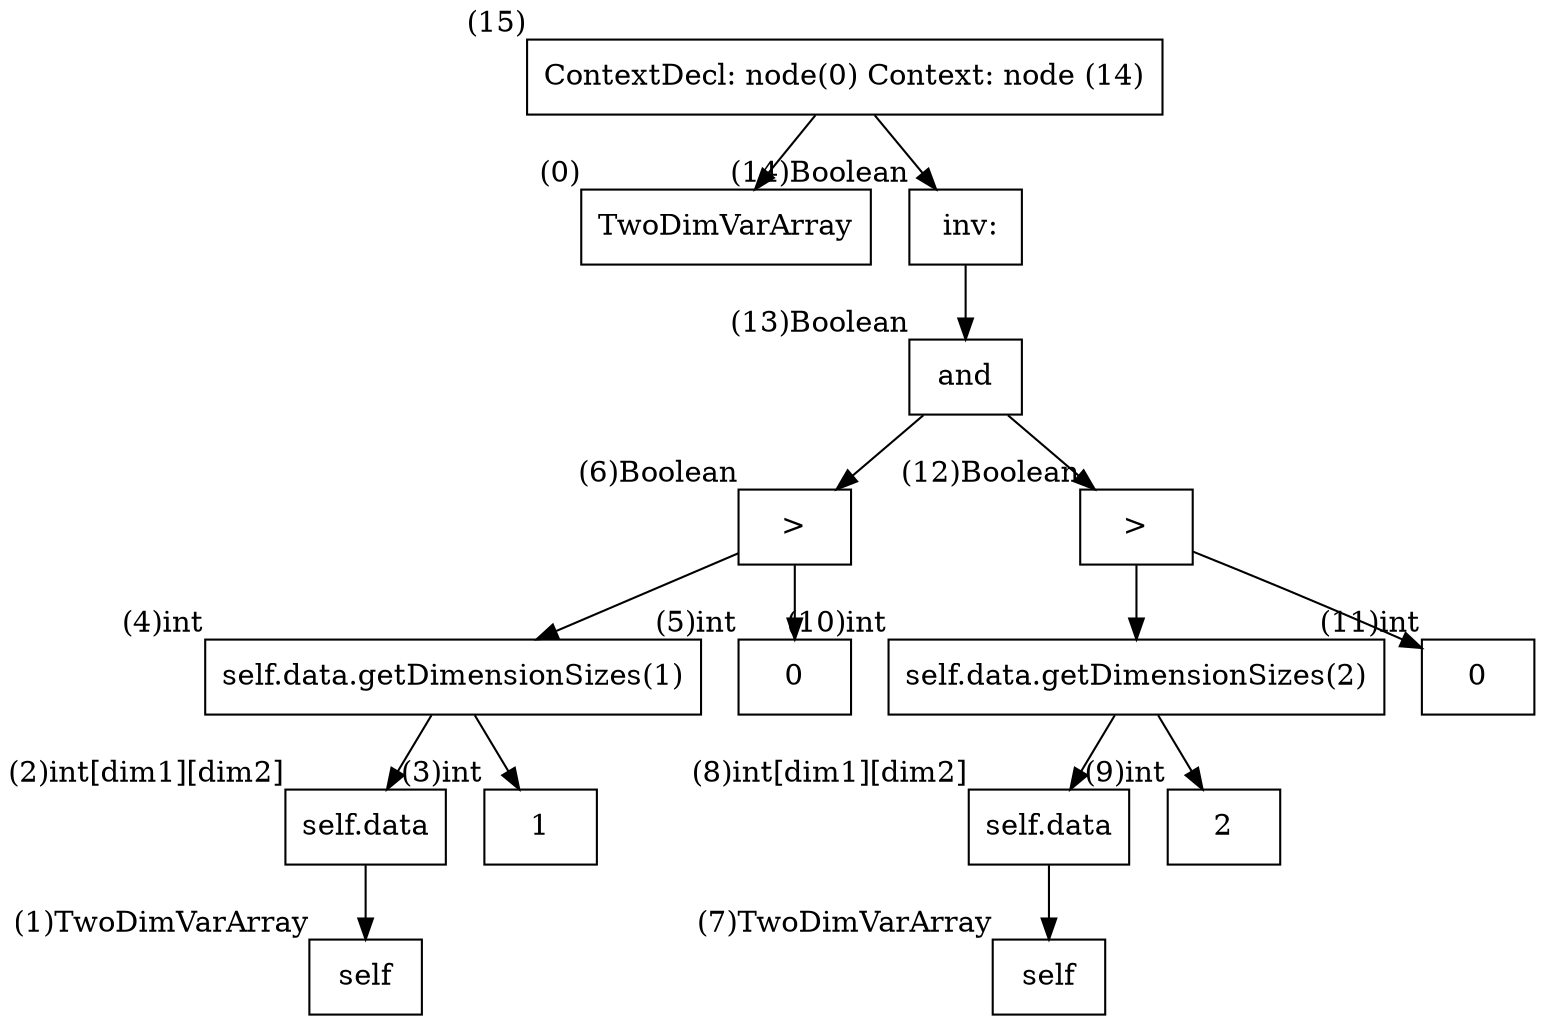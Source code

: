 digraph AST {
  node [shape=box];
  n15 [label="ContextDecl: node(0) Context: node (14)", xlabel="(15)"];
  n15 -> n0;
  n15 -> n14;
  n0 [label="TwoDimVarArray", xlabel="(0)"];
  n14 [label=" inv:", xlabel="(14)Boolean"];
  n14 -> n13;
  n13 [label="and", xlabel="(13)Boolean"];
  n13 -> n6;
  n13 -> n12;
  n6 [label=">", xlabel="(6)Boolean"];
  n6 -> n4;
  n6 -> n5;
  n12 [label=">", xlabel="(12)Boolean"];
  n12 -> n10;
  n12 -> n11;
  n4 [label="self.data.getDimensionSizes(1)", xlabel="(4)int"];
  n4 -> n2;
  n4 -> n3;
  n5 [label="0", xlabel="(5)int"];
  n10 [label="self.data.getDimensionSizes(2)", xlabel="(10)int"];
  n10 -> n8;
  n10 -> n9;
  n11 [label="0", xlabel="(11)int"];
  n2 [label="self.data", xlabel="(2)int[dim1][dim2]"];
  n2 -> n1;
  n3 [label="1", xlabel="(3)int"];
  n8 [label="self.data", xlabel="(8)int[dim1][dim2]"];
  n8 -> n7;
  n9 [label="2", xlabel="(9)int"];
  n1 [label="self", xlabel="(1)TwoDimVarArray"];
  n7 [label="self", xlabel="(7)TwoDimVarArray"];
}
